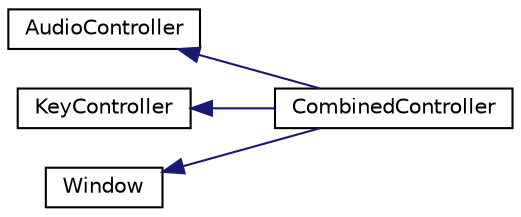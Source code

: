 digraph "Graphical Class Hierarchy"
{
  edge [fontname="Helvetica",fontsize="10",labelfontname="Helvetica",labelfontsize="10"];
  node [fontname="Helvetica",fontsize="10",shape=record];
  rankdir="LR";
  Node1 [label="AudioController",height=0.2,width=0.4,color="black", fillcolor="white", style="filled",URL="$class_audio_controller.html"];
  Node1 -> Node2 [dir="back",color="midnightblue",fontsize="10",style="solid",fontname="Helvetica"];
  Node2 [label="CombinedController",height=0.2,width=0.4,color="black", fillcolor="white", style="filled",URL="$class_combined_controller.html"];
  Node3 [label="KeyController",height=0.2,width=0.4,color="black", fillcolor="white", style="filled",URL="$class_key_controller.html"];
  Node3 -> Node2 [dir="back",color="midnightblue",fontsize="10",style="solid",fontname="Helvetica"];
  Node4 [label="Window",height=0.2,width=0.4,color="black", fillcolor="white", style="filled",URL="$class_window.html"];
  Node4 -> Node2 [dir="back",color="midnightblue",fontsize="10",style="solid",fontname="Helvetica"];
}
